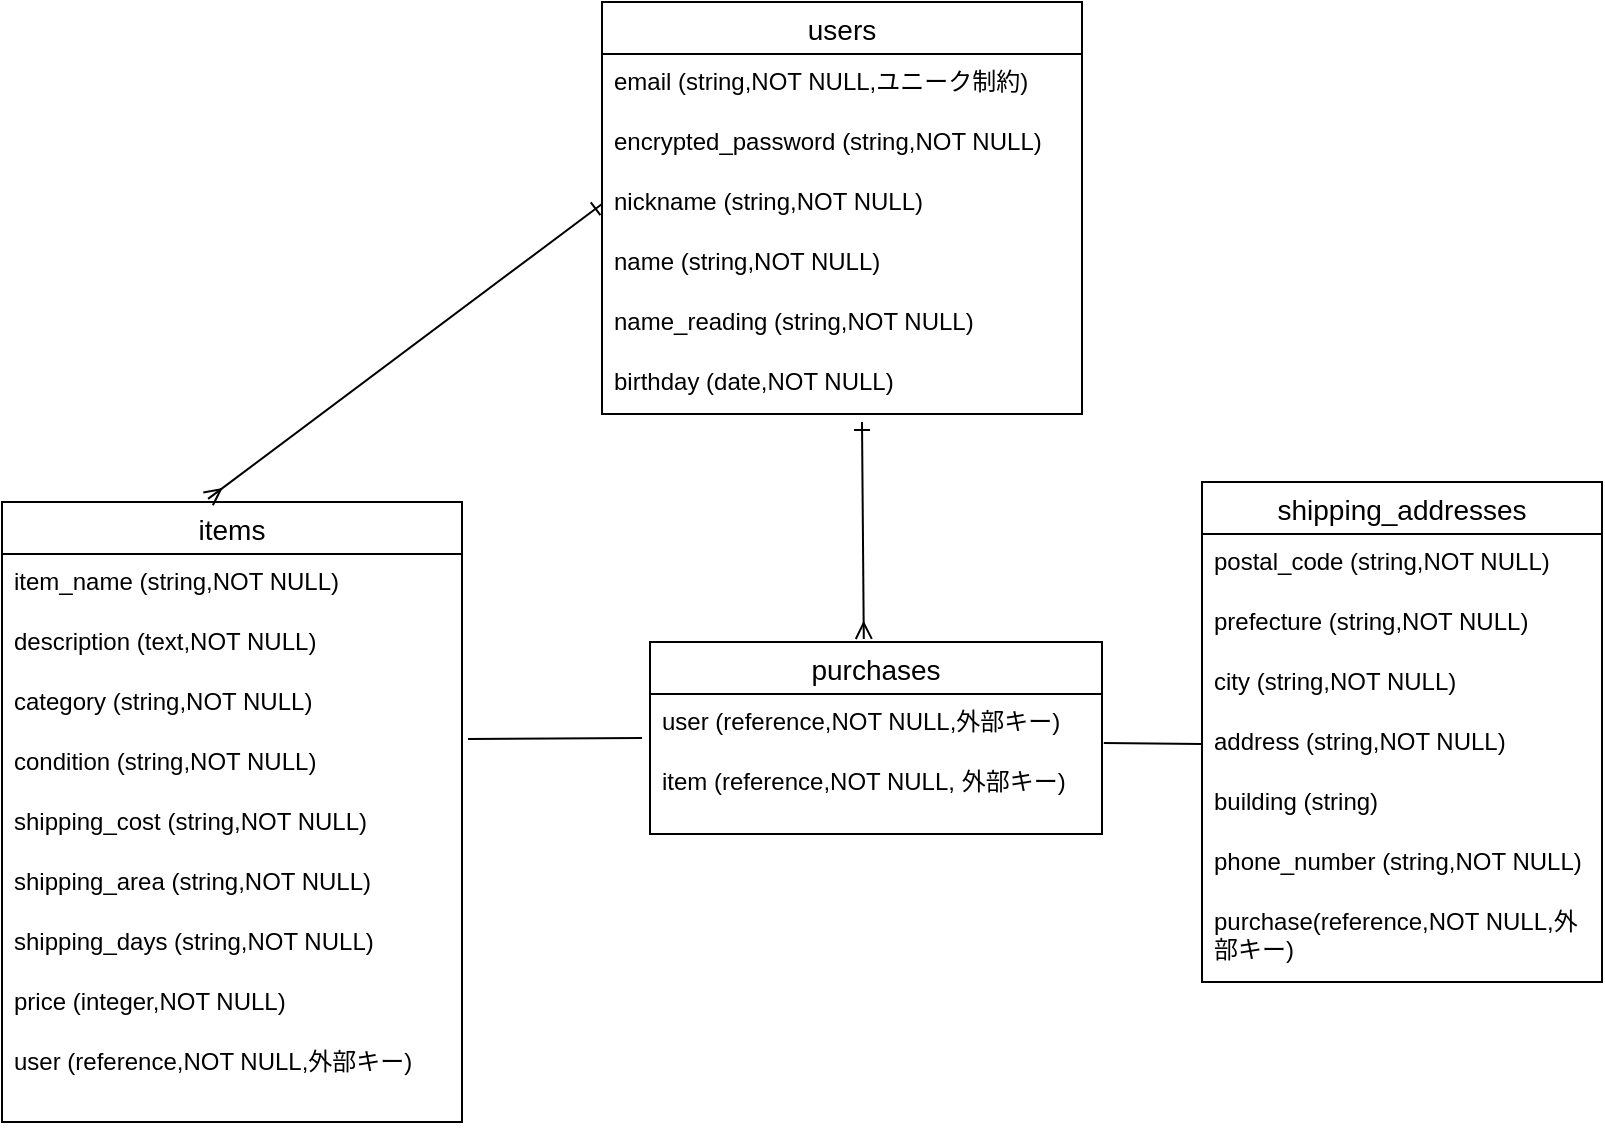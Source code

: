 <mxfile>
    <diagram id="iIbp3O4P9rZJ0mBC3jBs" name="ページ1">
        <mxGraphModel dx="942" dy="728" grid="1" gridSize="10" guides="1" tooltips="1" connect="1" arrows="1" fold="1" page="1" pageScale="1" pageWidth="827" pageHeight="1169" background="#ffffff" math="0" shadow="0">
            <root>
                <mxCell id="0"/>
                <mxCell id="1" parent="0"/>
                <mxCell id="2" value="users" style="swimlane;fontStyle=0;childLayout=stackLayout;horizontal=1;startSize=26;horizontalStack=0;resizeParent=1;resizeParentMax=0;resizeLast=0;collapsible=1;marginBottom=0;align=center;fontSize=14;" vertex="1" parent="1">
                    <mxGeometry x="310" y="30" width="240" height="206" as="geometry">
                        <mxRectangle x="254" y="80" width="70" height="30" as="alternateBounds"/>
                    </mxGeometry>
                </mxCell>
                <mxCell id="3" value="email (string,NOT NULL,ユニーク制約)" style="text;strokeColor=none;fillColor=none;spacingLeft=4;spacingRight=4;overflow=hidden;rotatable=0;points=[[0,0.5],[1,0.5]];portConstraint=eastwest;fontSize=12;whiteSpace=wrap;html=1;" vertex="1" parent="2">
                    <mxGeometry y="26" width="240" height="30" as="geometry"/>
                </mxCell>
                <mxCell id="4" value="encrypted_password (string,NOT NULL)&lt;div&gt;&lt;br&gt;&lt;/div&gt;" style="text;strokeColor=none;fillColor=none;spacingLeft=4;spacingRight=4;overflow=hidden;rotatable=0;points=[[0,0.5],[1,0.5]];portConstraint=eastwest;fontSize=12;whiteSpace=wrap;html=1;" vertex="1" parent="2">
                    <mxGeometry y="56" width="240" height="30" as="geometry"/>
                </mxCell>
                <mxCell id="5" value="nickname (string,NOT NULL)" style="text;strokeColor=none;fillColor=none;spacingLeft=4;spacingRight=4;overflow=hidden;rotatable=0;points=[[0,0.5],[1,0.5]];portConstraint=eastwest;fontSize=12;whiteSpace=wrap;html=1;" vertex="1" parent="2">
                    <mxGeometry y="86" width="240" height="30" as="geometry"/>
                </mxCell>
                <mxCell id="54" value="name (string,NOT NULL)" style="text;strokeColor=none;fillColor=none;spacingLeft=4;spacingRight=4;overflow=hidden;rotatable=0;points=[[0,0.5],[1,0.5]];portConstraint=eastwest;fontSize=12;whiteSpace=wrap;html=1;" vertex="1" parent="2">
                    <mxGeometry y="116" width="240" height="30" as="geometry"/>
                </mxCell>
                <mxCell id="55" value="name_reading (string,NOT NULL&lt;span style=&quot;background-color: transparent;&quot;&gt;)&lt;/span&gt;" style="text;strokeColor=none;fillColor=none;spacingLeft=4;spacingRight=4;overflow=hidden;rotatable=0;points=[[0,0.5],[1,0.5]];portConstraint=eastwest;fontSize=12;whiteSpace=wrap;html=1;" vertex="1" parent="2">
                    <mxGeometry y="146" width="240" height="30" as="geometry"/>
                </mxCell>
                <mxCell id="50" value="birthday (date,NOT NULL)" style="text;strokeColor=none;fillColor=none;spacingLeft=4;spacingRight=4;overflow=hidden;rotatable=0;points=[[0,0.5],[1,0.5]];portConstraint=eastwest;fontSize=12;whiteSpace=wrap;html=1;" vertex="1" parent="2">
                    <mxGeometry y="176" width="240" height="30" as="geometry"/>
                </mxCell>
                <mxCell id="6" value="items" style="swimlane;fontStyle=0;childLayout=stackLayout;horizontal=1;startSize=26;horizontalStack=0;resizeParent=1;resizeParentMax=0;resizeLast=0;collapsible=1;marginBottom=0;align=center;fontSize=14;" vertex="1" parent="1">
                    <mxGeometry x="10" y="280" width="230" height="310" as="geometry"/>
                </mxCell>
                <mxCell id="7" value="item_name (string,NOT NULL)" style="text;strokeColor=none;fillColor=none;spacingLeft=4;spacingRight=4;overflow=hidden;rotatable=0;points=[[0,0.5],[1,0.5]];portConstraint=eastwest;fontSize=12;whiteSpace=wrap;html=1;" vertex="1" parent="6">
                    <mxGeometry y="26" width="230" height="30" as="geometry"/>
                </mxCell>
                <mxCell id="8" value="description (text,&lt;span style=&quot;color: rgb(0, 0, 0);&quot;&gt;NOT NULL&lt;/span&gt;)" style="text;strokeColor=none;fillColor=none;spacingLeft=4;spacingRight=4;overflow=hidden;rotatable=0;points=[[0,0.5],[1,0.5]];portConstraint=eastwest;fontSize=12;whiteSpace=wrap;html=1;" vertex="1" parent="6">
                    <mxGeometry y="56" width="230" height="30" as="geometry"/>
                </mxCell>
                <mxCell id="60" value="category (string,&lt;span style=&quot;color: rgb(0, 0, 0);&quot;&gt;NOT NULL&lt;/span&gt;)" style="text;strokeColor=none;fillColor=none;spacingLeft=4;spacingRight=4;overflow=hidden;rotatable=0;points=[[0,0.5],[1,0.5]];portConstraint=eastwest;fontSize=12;whiteSpace=wrap;html=1;" vertex="1" parent="6">
                    <mxGeometry y="86" width="230" height="30" as="geometry"/>
                </mxCell>
                <mxCell id="61" value="condition (string,&lt;span style=&quot;color: rgb(0, 0, 0);&quot;&gt;NOT NULL&lt;/span&gt;)" style="text;strokeColor=none;fillColor=none;spacingLeft=4;spacingRight=4;overflow=hidden;rotatable=0;points=[[0,0.5],[1,0.5]];portConstraint=eastwest;fontSize=12;whiteSpace=wrap;html=1;" vertex="1" parent="6">
                    <mxGeometry y="116" width="230" height="30" as="geometry"/>
                </mxCell>
                <mxCell id="51" value="shipping_cost (string,&lt;span style=&quot;color: rgb(0, 0, 0);&quot;&gt;NOT NULL&lt;/span&gt;)" style="text;strokeColor=none;fillColor=none;spacingLeft=4;spacingRight=4;overflow=hidden;rotatable=0;points=[[0,0.5],[1,0.5]];portConstraint=eastwest;fontSize=12;whiteSpace=wrap;html=1;" vertex="1" parent="6">
                    <mxGeometry y="146" width="230" height="30" as="geometry"/>
                </mxCell>
                <mxCell id="64" value="shipping_area (string,&lt;span style=&quot;color: rgb(0, 0, 0);&quot;&gt;NOT NULL&lt;/span&gt;)" style="text;strokeColor=none;fillColor=none;spacingLeft=4;spacingRight=4;overflow=hidden;rotatable=0;points=[[0,0.5],[1,0.5]];portConstraint=eastwest;fontSize=12;whiteSpace=wrap;html=1;" vertex="1" parent="6">
                    <mxGeometry y="176" width="230" height="30" as="geometry"/>
                </mxCell>
                <mxCell id="63" value="shipping_days (string,&lt;span style=&quot;color: rgb(0, 0, 0);&quot;&gt;NOT NULL&lt;/span&gt;)" style="text;strokeColor=none;fillColor=none;spacingLeft=4;spacingRight=4;overflow=hidden;rotatable=0;points=[[0,0.5],[1,0.5]];portConstraint=eastwest;fontSize=12;whiteSpace=wrap;html=1;" vertex="1" parent="6">
                    <mxGeometry y="206" width="230" height="30" as="geometry"/>
                </mxCell>
                <mxCell id="62" value="price (integer,&lt;span style=&quot;color: rgb(0, 0, 0);&quot;&gt;NOT NULL&lt;/span&gt;)" style="text;strokeColor=none;fillColor=none;spacingLeft=4;spacingRight=4;overflow=hidden;rotatable=0;points=[[0,0.5],[1,0.5]];portConstraint=eastwest;fontSize=12;whiteSpace=wrap;html=1;" vertex="1" parent="6">
                    <mxGeometry y="236" width="230" height="30" as="geometry"/>
                </mxCell>
                <mxCell id="9" value="user (reference,&lt;span style=&quot;color: rgb(0, 0, 0);&quot;&gt;NOT NULL,外部キー&lt;/span&gt;)" style="text;strokeColor=none;fillColor=none;spacingLeft=4;spacingRight=4;overflow=hidden;rotatable=0;points=[[0,0.5],[1,0.5]];portConstraint=eastwest;fontSize=12;whiteSpace=wrap;html=1;" vertex="1" parent="6">
                    <mxGeometry y="266" width="230" height="44" as="geometry"/>
                </mxCell>
                <mxCell id="10" value="purchases" style="swimlane;fontStyle=0;childLayout=stackLayout;horizontal=1;startSize=26;horizontalStack=0;resizeParent=1;resizeParentMax=0;resizeLast=0;collapsible=1;marginBottom=0;align=center;fontSize=14;" vertex="1" parent="1">
                    <mxGeometry x="334" y="350" width="226" height="96" as="geometry"/>
                </mxCell>
                <mxCell id="11" value="user (reference,&lt;span style=&quot;color: rgb(0, 0, 0);&quot;&gt;NOT NULL&lt;/span&gt;,外部キー)" style="text;strokeColor=none;fillColor=none;spacingLeft=4;spacingRight=4;overflow=hidden;rotatable=0;points=[[0,0.5],[1,0.5]];portConstraint=eastwest;fontSize=12;whiteSpace=wrap;html=1;" vertex="1" parent="10">
                    <mxGeometry y="26" width="226" height="30" as="geometry"/>
                </mxCell>
                <mxCell id="12" value="item (reference,&lt;span style=&quot;color: rgb(0, 0, 0);&quot;&gt;NOT NULL&lt;/span&gt;, 外部キー)&lt;div&gt;&lt;br&gt;&lt;/div&gt;&lt;div&gt;&lt;br&gt;&lt;/div&gt;" style="text;strokeColor=none;fillColor=none;spacingLeft=4;spacingRight=4;overflow=hidden;rotatable=0;points=[[0,0.5],[1,0.5]];portConstraint=eastwest;fontSize=12;whiteSpace=wrap;html=1;" vertex="1" parent="10">
                    <mxGeometry y="56" width="226" height="40" as="geometry"/>
                </mxCell>
                <mxCell id="14" value="shipping_addresses" style="swimlane;fontStyle=0;childLayout=stackLayout;horizontal=1;startSize=26;horizontalStack=0;resizeParent=1;resizeParentMax=0;resizeLast=0;collapsible=1;marginBottom=0;align=center;fontSize=14;" vertex="1" parent="1">
                    <mxGeometry x="610" y="270" width="200" height="250" as="geometry"/>
                </mxCell>
                <mxCell id="15" value="postal_code (string,&lt;span style=&quot;color: rgb(0, 0, 0);&quot;&gt;NOT NULL)&lt;/span&gt;" style="text;strokeColor=none;fillColor=none;spacingLeft=4;spacingRight=4;overflow=hidden;rotatable=0;points=[[0,0.5],[1,0.5]];portConstraint=eastwest;fontSize=12;whiteSpace=wrap;html=1;" vertex="1" parent="14">
                    <mxGeometry y="26" width="200" height="30" as="geometry"/>
                </mxCell>
                <mxCell id="16" value="prefecture (string,&lt;span style=&quot;color: rgb(0, 0, 0);&quot;&gt;NOT NULL&lt;/span&gt;)" style="text;strokeColor=none;fillColor=none;spacingLeft=4;spacingRight=4;overflow=hidden;rotatable=0;points=[[0,0.5],[1,0.5]];portConstraint=eastwest;fontSize=12;whiteSpace=wrap;html=1;" vertex="1" parent="14">
                    <mxGeometry y="56" width="200" height="30" as="geometry"/>
                </mxCell>
                <mxCell id="59" value="city (string,&lt;span style=&quot;color: rgb(0, 0, 0);&quot;&gt;NOT NULL)&lt;/span&gt;" style="text;strokeColor=none;fillColor=none;spacingLeft=4;spacingRight=4;overflow=hidden;rotatable=0;points=[[0,0.5],[1,0.5]];portConstraint=eastwest;fontSize=12;whiteSpace=wrap;html=1;" vertex="1" parent="14">
                    <mxGeometry y="86" width="200" height="30" as="geometry"/>
                </mxCell>
                <mxCell id="57" value="address (string,&lt;span style=&quot;color: rgb(0, 0, 0);&quot;&gt;NOT NULL&lt;/span&gt;)" style="text;strokeColor=none;fillColor=none;spacingLeft=4;spacingRight=4;overflow=hidden;rotatable=0;points=[[0,0.5],[1,0.5]];portConstraint=eastwest;fontSize=12;whiteSpace=wrap;html=1;" vertex="1" parent="14">
                    <mxGeometry y="116" width="200" height="30" as="geometry"/>
                </mxCell>
                <mxCell id="58" value="building (string)" style="text;strokeColor=none;fillColor=none;spacingLeft=4;spacingRight=4;overflow=hidden;rotatable=0;points=[[0,0.5],[1,0.5]];portConstraint=eastwest;fontSize=12;whiteSpace=wrap;html=1;" vertex="1" parent="14">
                    <mxGeometry y="146" width="200" height="30" as="geometry"/>
                </mxCell>
                <mxCell id="56" value="phone_number (string,&lt;span style=&quot;color: rgb(0, 0, 0);&quot;&gt;NOT NULL&lt;/span&gt;)" style="text;strokeColor=none;fillColor=none;spacingLeft=4;spacingRight=4;overflow=hidden;rotatable=0;points=[[0,0.5],[1,0.5]];portConstraint=eastwest;fontSize=12;whiteSpace=wrap;html=1;" vertex="1" parent="14">
                    <mxGeometry y="176" width="200" height="30" as="geometry"/>
                </mxCell>
                <mxCell id="17" value="purchase(reference,&lt;span style=&quot;color: rgb(0, 0, 0);&quot;&gt;NOT NULL,外部キー&lt;/span&gt;)" style="text;strokeColor=none;fillColor=none;spacingLeft=4;spacingRight=4;overflow=hidden;rotatable=0;points=[[0,0.5],[1,0.5]];portConstraint=eastwest;fontSize=12;whiteSpace=wrap;html=1;" vertex="1" parent="14">
                    <mxGeometry y="206" width="200" height="44" as="geometry"/>
                </mxCell>
                <mxCell id="66" value="" style="fontSize=12;html=1;endArrow=ERmany;endFill=0;exitX=0;exitY=0.5;exitDx=0;exitDy=0;entryX=0.448;entryY=-0.005;entryDx=0;entryDy=0;entryPerimeter=0;startArrow=ERone;startFill=0;" edge="1" parent="1" source="5" target="6">
                    <mxGeometry width="100" height="100" relative="1" as="geometry">
                        <mxPoint x="110" y="250" as="sourcePoint"/>
                        <mxPoint x="210" y="150" as="targetPoint"/>
                    </mxGeometry>
                </mxCell>
                <mxCell id="68" value="" style="endArrow=none;html=1;rounded=0;exitX=1.013;exitY=0.083;exitDx=0;exitDy=0;exitPerimeter=0;" edge="1" parent="1" source="61">
                    <mxGeometry relative="1" as="geometry">
                        <mxPoint x="250" y="400" as="sourcePoint"/>
                        <mxPoint x="330" y="398" as="targetPoint"/>
                    </mxGeometry>
                </mxCell>
                <mxCell id="69" value="" style="fontSize=12;html=1;endArrow=ERmany;endFill=0;entryX=0.473;entryY=-0.016;entryDx=0;entryDy=0;rounded=0;entryPerimeter=0;startArrow=ERone;startFill=0;" edge="1" parent="1" target="10">
                    <mxGeometry width="100" height="100" relative="1" as="geometry">
                        <mxPoint x="440" y="240" as="sourcePoint"/>
                        <mxPoint x="400" y="300" as="targetPoint"/>
                        <Array as="points"/>
                    </mxGeometry>
                </mxCell>
                <mxCell id="70" value="" style="endArrow=none;html=1;rounded=0;entryX=0;entryY=0.5;entryDx=0;entryDy=0;exitX=1.004;exitY=0.817;exitDx=0;exitDy=0;exitPerimeter=0;" edge="1" parent="1" source="11" target="57">
                    <mxGeometry relative="1" as="geometry">
                        <mxPoint x="570" y="400" as="sourcePoint"/>
                        <mxPoint x="640" y="630" as="targetPoint"/>
                    </mxGeometry>
                </mxCell>
            </root>
        </mxGraphModel>
    </diagram>
</mxfile>